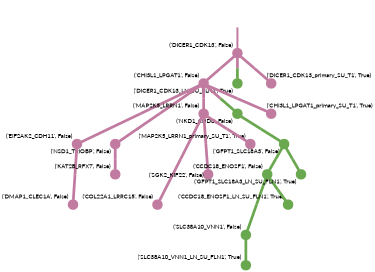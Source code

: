 strict digraph  {
graph[splines=false]; nodesep=0.7; rankdir=TB; ranksep=0.6; forcelabels=true; dpi=600; size=2.5;
0 [color="#c27ba0ff", fillcolor="#c27ba0ff", fixedsize=true, fontname=Lato, fontsize="12pt", height="0.25", label="", penwidth=3, shape=circle, style=filled, xlabel="('DICER1_CDK13', False)"];
7 [color="#c27ba0ff", fillcolor="#c27ba0ff", fixedsize=true, fontname=Lato, fontsize="12pt", height="0.25", label="", penwidth=3, shape=circle, style=filled, xlabel="('CHI3L1_LPGAT1', False)"];
13 [color="#6aa84fff", fillcolor="#6aa84fff", fixedsize=true, fontname=Lato, fontsize="12pt", height="0.25", label="", penwidth=3, shape=circle, style=filled, xlabel="('DICER1_CDK13_LN_SU_FLN1', True)"];
17 [color="#c27ba0ff", fillcolor="#c27ba0ff", fixedsize=true, fontname=Lato, fontsize="12pt", height="0.25", label="", penwidth=3, shape=circle, style=filled, xlabel="('DICER1_CDK13_primary_SU_T1', True)"];
3 [color="#c27ba0ff", fillcolor="#c27ba0ff", fixedsize=true, fontname=Lato, fontsize="12pt", height="0.25", label="", penwidth=3, shape=circle, style=filled, xlabel="('EIF2AK2_CDH11', False)"];
2 [color="#c27ba0ff", fillcolor="#c27ba0ff", fixedsize=true, fontname=Lato, fontsize="12pt", height="0.25", label="", penwidth=3, shape=circle, style=filled, xlabel="('DMAP1_CLEC1A', False)"];
5 [color="#c27ba0ff", fillcolor="#c27ba0ff", fixedsize=true, fontname=Lato, fontsize="12pt", height="0.25", label="", penwidth=3, shape=circle, style=filled, xlabel="('NSD1_TRIOBP', False)"];
9 [color="#c27ba0ff", fillcolor="#c27ba0ff", fixedsize=true, fontname=Lato, fontsize="12pt", height="0.25", label="", penwidth=3, shape=circle, style=filled, xlabel="('KAT2B_RFX7', False)"];
6 [color="#6aa84fff", fillcolor="#6aa84fff", fixedsize=true, fontname=Lato, fontsize="12pt", height="0.25", label="", penwidth=3, shape=circle, style=filled, xlabel="('SLC38A10_VNN1', False)"];
14 [color="#6aa84fff", fillcolor="#6aa84fff", fixedsize=true, fontname=Lato, fontsize="12pt", height="0.25", label="", penwidth=3, shape=circle, style=filled, xlabel="('SLC38A10_VNN1_LN_SU_FLN1', True)"];
10 [color="#c27ba0ff", fillcolor="#c27ba0ff", fixedsize=true, fontname=Lato, fontsize="12pt", height="0.25", label="", penwidth=3, shape=circle, style=filled, xlabel="('MAP2K5_LRRN1', False)"];
11 [color="#6aa84fff", fillcolor="#6aa84fff", fixedsize=true, fontname=Lato, fontsize="12pt", height="0.25", label="", penwidth=3, shape=circle, style=filled, xlabel="('NKD1_CHD8', False)"];
18 [color="#c27ba0ff", fillcolor="#c27ba0ff", fixedsize=true, fontname=Lato, fontsize="12pt", height="0.25", label="", penwidth=3, shape=circle, style=filled, xlabel="('CHI3L1_LPGAT1_primary_SU_T1', True)"];
8 [color="#6aa84fff", fillcolor="#6aa84fff", fixedsize=true, fontname=Lato, fontsize="12pt", height="0.25", label="", penwidth=3, shape=circle, style=filled, xlabel="('CCDC18_ENOSF1', False)"];
15 [color="#6aa84fff", fillcolor="#6aa84fff", fixedsize=true, fontname=Lato, fontsize="12pt", height="0.25", label="", penwidth=3, shape=circle, style=filled, xlabel="('CCDC18_ENOSF1_LN_SU_FLN1', True)"];
1 [color="#c27ba0ff", fillcolor="#c27ba0ff", fixedsize=true, fontname=Lato, fontsize="12pt", height="0.25", label="", penwidth=3, shape=circle, style=filled, xlabel="('COL22A1_LRRC15', False)"];
4 [color="#c27ba0ff", fillcolor="#c27ba0ff", fixedsize=true, fontname=Lato, fontsize="12pt", height="0.25", label="", penwidth=3, shape=circle, style=filled, xlabel="('SGK2_KIF22', False)"];
19 [color="#c27ba0ff", fillcolor="#c27ba0ff", fixedsize=true, fontname=Lato, fontsize="12pt", height="0.25", label="", penwidth=3, shape=circle, style=filled, xlabel="('MAP2K5_LRRN1_primary_SU_T1', True)"];
12 [color="#6aa84fff", fillcolor="#6aa84fff", fixedsize=true, fontname=Lato, fontsize="12pt", height="0.25", label="", penwidth=3, shape=circle, style=filled, xlabel="('GFPT1_SLC18A3', False)"];
16 [color="#6aa84fff", fillcolor="#6aa84fff", fixedsize=true, fontname=Lato, fontsize="12pt", height="0.25", label="", penwidth=3, shape=circle, style=filled, xlabel="('GFPT1_SLC18A3_LN_SU_FLN1', True)"];
normal [label="", penwidth=3, style=invis, xlabel="('DICER1_CDK13', False)"];
0 -> 7  [arrowsize=0, color="#c27ba0ff;0.5:#c27ba0ff", minlen="1.8799999952316284", penwidth="5.5", style=solid];
0 -> 13  [arrowsize=0, color="#c27ba0ff;0.5:#6aa84fff", minlen="1.2000000476837158", penwidth="5.5", style=solid];
0 -> 17  [arrowsize=0, color="#c27ba0ff;0.5:#c27ba0ff", minlen="1.2000000476837158", penwidth="5.5", style=solid];
7 -> 3  [arrowsize=0, color="#c27ba0ff;0.5:#c27ba0ff", minlen="2.440000057220459", penwidth="5.5", style=solid];
7 -> 5  [arrowsize=0, color="#c27ba0ff;0.5:#c27ba0ff", minlen="2.119999885559082", penwidth="5.5", style=solid];
7 -> 10  [arrowsize=0, color="#c27ba0ff;0.5:#c27ba0ff", minlen="1.7200000286102295", penwidth="5.5", style=solid];
7 -> 11  [arrowsize=0, color="#c27ba0ff;0.5:#6aa84fff", minlen="1.559999942779541", penwidth="5.5", style=solid];
7 -> 18  [arrowsize=0, color="#c27ba0ff;0.5:#c27ba0ff", minlen="1.2000000476837158", penwidth="5.5", style=solid];
3 -> 2  [arrowsize=0, color="#c27ba0ff;0.5:#c27ba0ff", minlen="2.5999999046325684", penwidth="5.5", style=solid];
5 -> 9  [arrowsize=0, color="#c27ba0ff;0.5:#c27ba0ff", minlen="1.7200000286102295", penwidth="5.5", style=solid];
6 -> 14  [arrowsize=0, color="#6aa84fff;0.5:#6aa84fff", minlen="1.2000000476837158", penwidth="5.5", style=solid];
10 -> 1  [arrowsize=0, color="#c27ba0ff;0.5:#c27ba0ff", minlen="3.0", penwidth="5.5", style=solid];
10 -> 4  [arrowsize=0, color="#c27ba0ff;0.5:#c27ba0ff", minlen="2.2800002098083496", penwidth="5.5", style=solid];
10 -> 19  [arrowsize=0, color="#c27ba0ff;0.5:#c27ba0ff", minlen="1.2000000476837158", penwidth="5.5", style=solid];
11 -> 12  [arrowsize=0, color="#6aa84fff;0.5:#6aa84fff", minlen="1.399999976158142", penwidth="5.5", style=solid];
8 -> 6  [arrowsize=0, color="#6aa84fff;0.5:#6aa84fff", minlen="2.119999885559082", penwidth="5.5", style=solid];
8 -> 15  [arrowsize=0, color="#6aa84fff;0.5:#6aa84fff", minlen="1.2000000476837158", penwidth="5.5", style=solid];
12 -> 8  [arrowsize=0, color="#6aa84fff;0.5:#6aa84fff", minlen="1.7999999523162842", penwidth="5.5", style=solid];
12 -> 16  [arrowsize=0, color="#6aa84fff;0.5:#6aa84fff", minlen="1.2000000476837158", penwidth="5.5", style=solid];
normal -> 0  [arrowsize=0, color="#c27ba0ff", label="", penwidth=4, style=solid];
}
